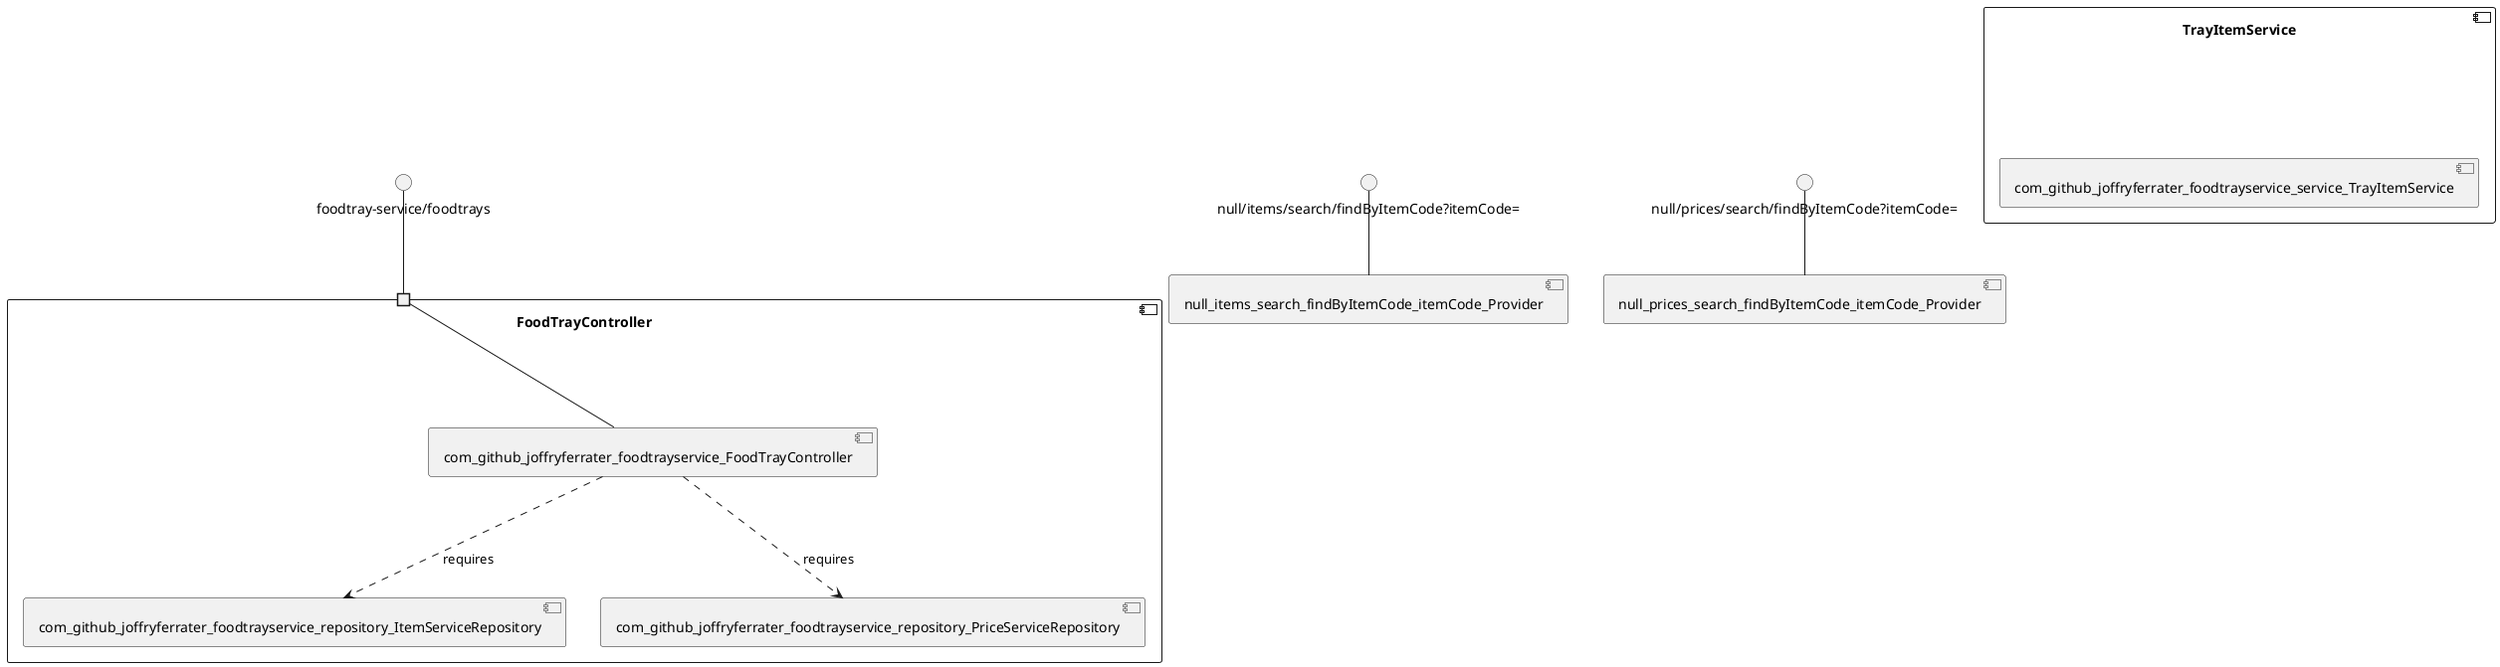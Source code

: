 @startuml
skinparam fixCircleLabelOverlapping true
skinparam componentStyle uml2
component "FoodTrayController\n\n\n\n\n\n" {
[com_github_joffryferrater_foodtrayservice_repository_ItemServiceRepository]
[com_github_joffryferrater_foodtrayservice_repository_PriceServiceRepository]
[com_github_joffryferrater_foodtrayservice_FoodTrayController]
portin " " as FoodTrayController_requires_foodtray_service_foodtrays
[com_github_joffryferrater_foodtrayservice_FoodTrayController]..>[com_github_joffryferrater_foodtrayservice_repository_PriceServiceRepository] : requires
[com_github_joffryferrater_foodtrayservice_FoodTrayController]..>[com_github_joffryferrater_foodtrayservice_repository_ItemServiceRepository] : requires
"FoodTrayController_requires_foodtray_service_foodtrays"--[com_github_joffryferrater_foodtrayservice_FoodTrayController]
}
interface "foodtray-service/foodtrays" as interface.foodtray_service_foodtrays
interface.foodtray_service_foodtrays--"FoodTrayController_requires_foodtray_service_foodtrays"
component "TrayItemService\n\n\n\n\n\n" {
[com_github_joffryferrater_foodtrayservice_service_TrayItemService]
}
interface "null/items/search/findByItemCode?itemCode=" as interface.null_items_search_findByItemCode_itemCode_
interface.null_items_search_findByItemCode_itemCode_--[null_items_search_findByItemCode_itemCode_Provider]
interface "null/prices/search/findByItemCode?itemCode=" as interface.null_prices_search_findByItemCode_itemCode_
interface.null_prices_search_findByItemCode_itemCode_--[null_prices_search_findByItemCode_itemCode_Provider]

@enduml
